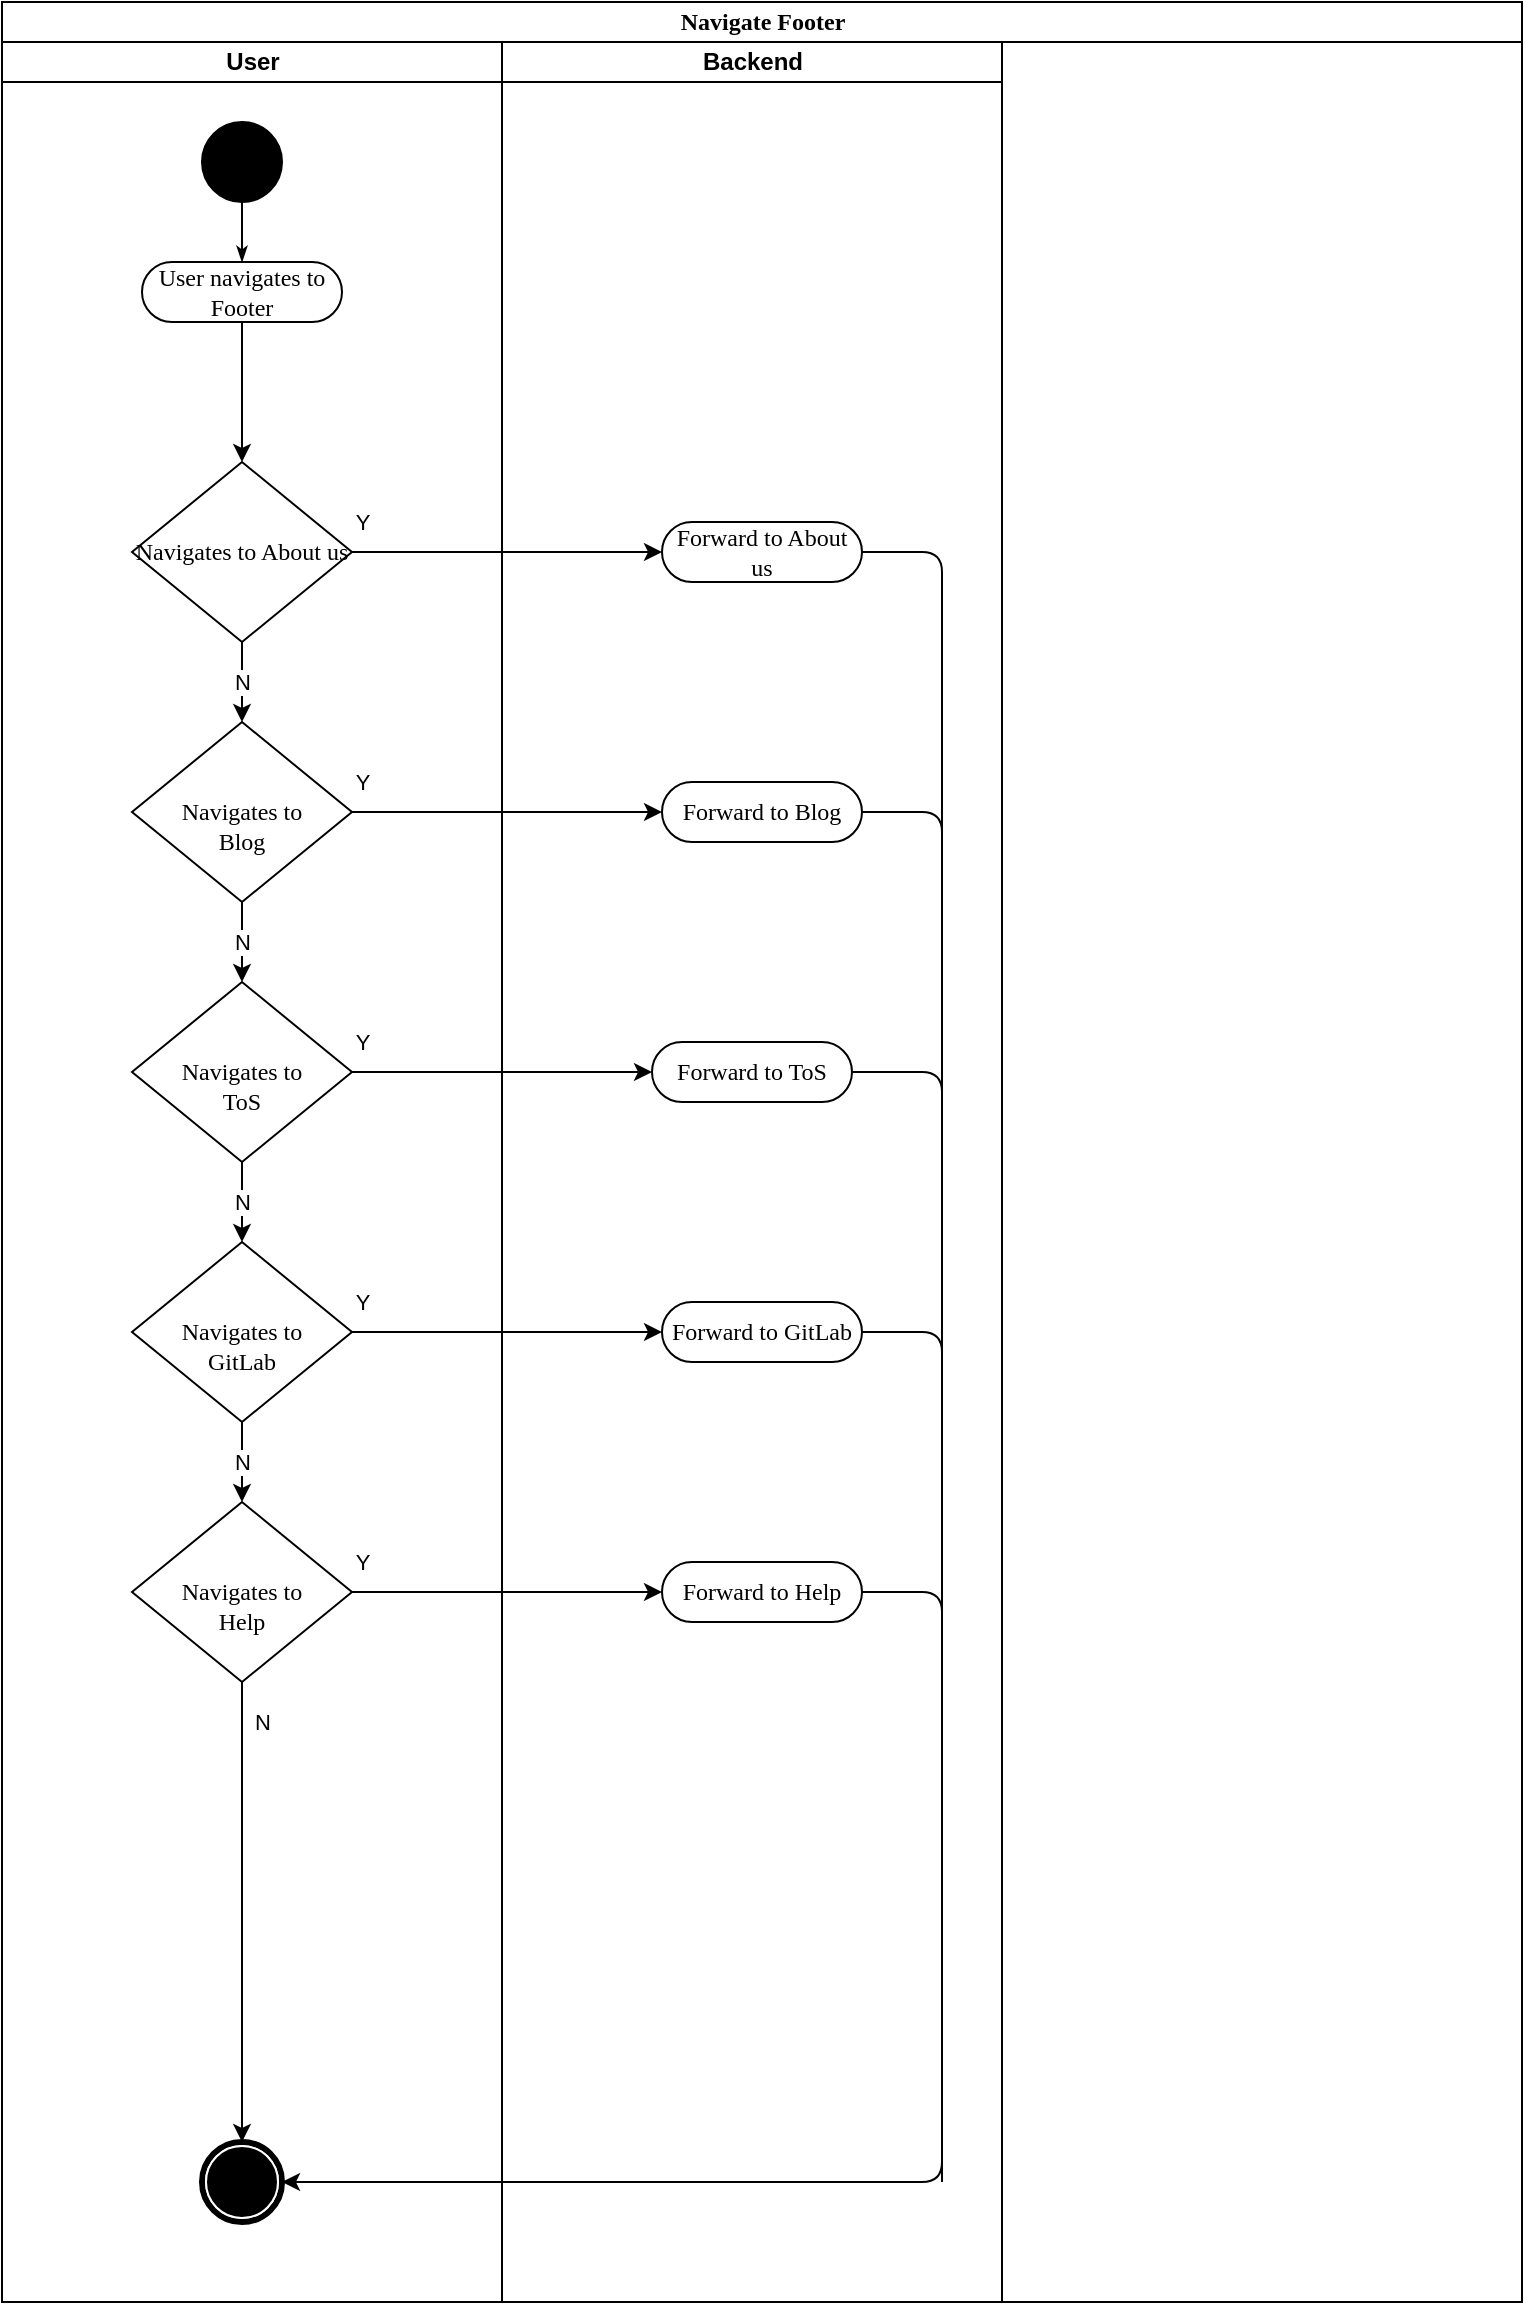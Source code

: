 <mxfile version="13.0.1" type="device"><diagram name="Page-1" id="0783ab3e-0a74-02c8-0abd-f7b4e66b4bec"><mxGraphModel dx="1673" dy="941" grid="1" gridSize="10" guides="1" tooltips="1" connect="1" arrows="1" fold="1" page="1" pageScale="1" pageWidth="850" pageHeight="1100" background="#ffffff" math="0" shadow="0"><root><mxCell id="0"/><mxCell id="1" parent="0"/><mxCell id="1c1d494c118603dd-1" value="Navigate Footer" style="swimlane;html=1;childLayout=stackLayout;startSize=20;rounded=0;shadow=0;comic=0;labelBackgroundColor=none;strokeColor=#000000;strokeWidth=1;fillColor=#ffffff;fontFamily=Verdana;fontSize=12;fontColor=#000000;align=center;" parent="1" vertex="1"><mxGeometry x="40" y="20" width="760" height="1150" as="geometry"/></mxCell><mxCell id="1c1d494c118603dd-2" value="User" style="swimlane;html=1;startSize=20;" parent="1c1d494c118603dd-1" vertex="1"><mxGeometry y="20" width="250" height="1130" as="geometry"/></mxCell><mxCell id="7w4EvQKJqzNer5C1yw6h-39" value="N" style="edgeStyle=orthogonalEdgeStyle;rounded=0;orthogonalLoop=1;jettySize=auto;html=1;entryX=0.5;entryY=0;entryDx=0;entryDy=0;exitX=0.5;exitY=1;exitDx=0;exitDy=0;" edge="1" parent="1c1d494c118603dd-2" source="7w4EvQKJqzNer5C1yw6h-7" target="60571a20871a0731-5"><mxGeometry x="-0.826" y="10" relative="1" as="geometry"><mxPoint x="119.83" y="830.0" as="sourcePoint"/><mxPoint x="119.83" y="870.0" as="targetPoint"/><mxPoint as="offset"/></mxGeometry></mxCell><mxCell id="60571a20871a0731-4" value="" style="ellipse;whiteSpace=wrap;html=1;rounded=0;shadow=0;comic=0;labelBackgroundColor=none;strokeColor=#000000;strokeWidth=1;fillColor=#000000;fontFamily=Verdana;fontSize=12;fontColor=#000000;align=center;" parent="1c1d494c118603dd-2" vertex="1"><mxGeometry x="100" y="40" width="40" height="40" as="geometry"/></mxCell><mxCell id="60571a20871a0731-8" value="User navigates to Footer" style="rounded=1;whiteSpace=wrap;html=1;shadow=0;comic=0;labelBackgroundColor=none;strokeColor=#000000;strokeWidth=1;fillColor=#ffffff;fontFamily=Verdana;fontSize=12;fontColor=#000000;align=center;arcSize=50;" parent="1c1d494c118603dd-2" vertex="1"><mxGeometry x="70" y="110" width="100" height="30" as="geometry"/></mxCell><mxCell id="1c1d494c118603dd-27" style="edgeStyle=orthogonalEdgeStyle;rounded=0;html=1;labelBackgroundColor=none;startArrow=none;startFill=0;startSize=5;endArrow=classicThin;endFill=1;endSize=5;jettySize=auto;orthogonalLoop=1;strokeColor=#000000;strokeWidth=1;fontFamily=Verdana;fontSize=12;fontColor=#000000;" parent="1c1d494c118603dd-2" source="60571a20871a0731-4" target="60571a20871a0731-8" edge="1"><mxGeometry relative="1" as="geometry"/></mxCell><mxCell id="7w4EvQKJqzNer5C1yw6h-8" value="N" style="edgeStyle=orthogonalEdgeStyle;rounded=0;orthogonalLoop=1;jettySize=auto;html=1;" edge="1" parent="1c1d494c118603dd-2" source="7w4EvQKJqzNer5C1yw6h-2" target="7w4EvQKJqzNer5C1yw6h-4"><mxGeometry relative="1" as="geometry"/></mxCell><mxCell id="7w4EvQKJqzNer5C1yw6h-2" value="&#10;&#10;&lt;!--StartFragment--&gt;&lt;span style=&quot;font-family: Verdana; font-size: 12px; font-style: normal; font-variant-ligatures: normal; font-variant-caps: normal; font-weight: 400; letter-spacing: normal; orphans: 2; text-align: center; text-indent: 0px; text-transform: none; widows: 2; word-spacing: 0px; -webkit-text-stroke-width: 0px; text-decoration-style: initial; text-decoration-color: initial; float: none; display: inline !important;&quot;&gt;Navigates to About us&lt;/span&gt;&lt;!--EndFragment--&gt;&#10;&#10;" style="rhombus;whiteSpace=wrap;html=1;" vertex="1" parent="1c1d494c118603dd-2"><mxGeometry x="65" y="210" width="110" height="90" as="geometry"/></mxCell><mxCell id="7w4EvQKJqzNer5C1yw6h-11" value="N" style="edgeStyle=orthogonalEdgeStyle;rounded=0;orthogonalLoop=1;jettySize=auto;html=1;" edge="1" parent="1c1d494c118603dd-2" source="7w4EvQKJqzNer5C1yw6h-6" target="7w4EvQKJqzNer5C1yw6h-7"><mxGeometry relative="1" as="geometry"/></mxCell><mxCell id="7w4EvQKJqzNer5C1yw6h-10" value="N" style="edgeStyle=orthogonalEdgeStyle;rounded=0;orthogonalLoop=1;jettySize=auto;html=1;" edge="1" parent="1c1d494c118603dd-2" source="7w4EvQKJqzNer5C1yw6h-5" target="7w4EvQKJqzNer5C1yw6h-6"><mxGeometry relative="1" as="geometry"/></mxCell><mxCell id="7w4EvQKJqzNer5C1yw6h-5" value="&lt;br&gt;&lt;span style=&quot;font-family: &amp;#34;verdana&amp;#34; ; font-size: 12px ; font-style: normal ; font-weight: 400 ; letter-spacing: normal ; text-align: center ; text-indent: 0px ; text-transform: none ; word-spacing: 0px ; float: none ; display: inline&quot;&gt;Navigates to &lt;br&gt;ToS&lt;br&gt;&lt;/span&gt;" style="rhombus;whiteSpace=wrap;html=1;" vertex="1" parent="1c1d494c118603dd-2"><mxGeometry x="65" y="470" width="110" height="90" as="geometry"/></mxCell><mxCell id="7w4EvQKJqzNer5C1yw6h-6" value="&lt;br&gt;&lt;span style=&quot;font-family: &amp;#34;verdana&amp;#34; ; font-size: 12px ; font-style: normal ; font-weight: 400 ; letter-spacing: normal ; text-align: center ; text-indent: 0px ; text-transform: none ; word-spacing: 0px ; float: none ; display: inline&quot;&gt;Navigates to &lt;br&gt;GitLab&lt;br&gt;&lt;/span&gt;" style="rhombus;whiteSpace=wrap;html=1;" vertex="1" parent="1c1d494c118603dd-2"><mxGeometry x="65" y="600" width="110" height="90" as="geometry"/></mxCell><mxCell id="PPhw1F0JAjPe-FE9N-6T-16" value="" style="endArrow=classic;html=1;exitX=0.5;exitY=1;exitDx=0;exitDy=0;entryX=0.5;entryY=0;entryDx=0;entryDy=0;" parent="1c1d494c118603dd-2" source="60571a20871a0731-8" target="7w4EvQKJqzNer5C1yw6h-2" edge="1"><mxGeometry width="50" height="50" relative="1" as="geometry"><mxPoint x="120" y="270" as="sourcePoint"/><mxPoint x="330" y="315" as="targetPoint"/><Array as="points"/></mxGeometry></mxCell><mxCell id="7w4EvQKJqzNer5C1yw6h-9" value="N" style="edgeStyle=orthogonalEdgeStyle;rounded=0;orthogonalLoop=1;jettySize=auto;html=1;" edge="1" parent="1c1d494c118603dd-2" source="7w4EvQKJqzNer5C1yw6h-4" target="7w4EvQKJqzNer5C1yw6h-5"><mxGeometry relative="1" as="geometry"/></mxCell><mxCell id="7w4EvQKJqzNer5C1yw6h-4" value="&lt;br&gt;&lt;span style=&quot;font-family: &amp;#34;verdana&amp;#34; ; font-size: 12px ; font-style: normal ; font-weight: 400 ; letter-spacing: normal ; text-align: center ; text-indent: 0px ; text-transform: none ; word-spacing: 0px ; float: none ; display: inline&quot;&gt;Navigates to &lt;br&gt;Blog&lt;/span&gt;" style="rhombus;whiteSpace=wrap;html=1;" vertex="1" parent="1c1d494c118603dd-2"><mxGeometry x="65" y="340" width="110" height="90" as="geometry"/></mxCell><mxCell id="7w4EvQKJqzNer5C1yw6h-7" value="&lt;br&gt;&lt;span style=&quot;font-family: &amp;#34;verdana&amp;#34; ; font-size: 12px ; font-style: normal ; font-weight: 400 ; letter-spacing: normal ; text-align: center ; text-indent: 0px ; text-transform: none ; word-spacing: 0px ; float: none ; display: inline&quot;&gt;Navigates to &lt;br&gt;Help&lt;br&gt;&lt;/span&gt;" style="rhombus;whiteSpace=wrap;html=1;" vertex="1" parent="1c1d494c118603dd-2"><mxGeometry x="65" y="730" width="110" height="90" as="geometry"/></mxCell><mxCell id="60571a20871a0731-5" value="" style="shape=mxgraph.bpmn.shape;html=1;verticalLabelPosition=bottom;labelBackgroundColor=#ffffff;verticalAlign=top;perimeter=ellipsePerimeter;outline=end;symbol=terminate;rounded=0;shadow=0;comic=0;strokeColor=#000000;strokeWidth=1;fillColor=#ffffff;fontFamily=Verdana;fontSize=12;fontColor=#000000;align=center;" parent="1c1d494c118603dd-2" vertex="1"><mxGeometry x="100" y="1050" width="40" height="40" as="geometry"/></mxCell><mxCell id="1c1d494c118603dd-4" value="Backend" style="swimlane;html=1;startSize=20;" parent="1c1d494c118603dd-1" vertex="1"><mxGeometry x="250" y="20" width="250" height="1130" as="geometry"/></mxCell><mxCell id="7w4EvQKJqzNer5C1yw6h-15" value="Forward to GitLab" style="rounded=1;whiteSpace=wrap;html=1;shadow=0;comic=0;labelBackgroundColor=none;strokeColor=#000000;strokeWidth=1;fillColor=#ffffff;fontFamily=Verdana;fontSize=12;fontColor=#000000;align=center;arcSize=50;" vertex="1" parent="1c1d494c118603dd-4"><mxGeometry x="80" y="630" width="100" height="30" as="geometry"/></mxCell><mxCell id="7w4EvQKJqzNer5C1yw6h-14" value="Forward to Blog" style="rounded=1;whiteSpace=wrap;html=1;shadow=0;comic=0;labelBackgroundColor=none;strokeColor=#000000;strokeWidth=1;fillColor=#ffffff;fontFamily=Verdana;fontSize=12;fontColor=#000000;align=center;arcSize=50;" vertex="1" parent="1c1d494c118603dd-4"><mxGeometry x="80" y="370" width="100" height="30" as="geometry"/></mxCell><mxCell id="7w4EvQKJqzNer5C1yw6h-17" value="Forward to About us" style="rounded=1;whiteSpace=wrap;html=1;shadow=0;comic=0;labelBackgroundColor=none;strokeColor=#000000;strokeWidth=1;fillColor=#ffffff;fontFamily=Verdana;fontSize=12;fontColor=#000000;align=center;arcSize=50;" vertex="1" parent="1c1d494c118603dd-4"><mxGeometry x="80" y="240" width="100" height="30" as="geometry"/></mxCell><mxCell id="7w4EvQKJqzNer5C1yw6h-16" value="Forward to Help" style="rounded=1;whiteSpace=wrap;html=1;shadow=0;comic=0;labelBackgroundColor=none;strokeColor=#000000;strokeWidth=1;fillColor=#ffffff;fontFamily=Verdana;fontSize=12;fontColor=#000000;align=center;arcSize=50;" vertex="1" parent="1c1d494c118603dd-4"><mxGeometry x="80" y="760" width="100" height="30" as="geometry"/></mxCell><mxCell id="7w4EvQKJqzNer5C1yw6h-18" value="Forward to ToS" style="rounded=1;whiteSpace=wrap;html=1;shadow=0;comic=0;labelBackgroundColor=none;strokeColor=#000000;strokeWidth=1;fillColor=#ffffff;fontFamily=Verdana;fontSize=12;fontColor=#000000;align=center;arcSize=50;" vertex="1" parent="1c1d494c118603dd-4"><mxGeometry x="75" y="500" width="100" height="30" as="geometry"/></mxCell><mxCell id="7w4EvQKJqzNer5C1yw6h-13" value="Y" style="edgeStyle=orthogonalEdgeStyle;rounded=0;orthogonalLoop=1;jettySize=auto;html=1;entryX=0;entryY=0.5;entryDx=0;entryDy=0;" edge="1" parent="1c1d494c118603dd-1" source="7w4EvQKJqzNer5C1yw6h-2" target="7w4EvQKJqzNer5C1yw6h-17"><mxGeometry x="-0.935" y="15" relative="1" as="geometry"><mxPoint x="255" y="275" as="targetPoint"/><mxPoint as="offset"/></mxGeometry></mxCell><mxCell id="7w4EvQKJqzNer5C1yw6h-35" value="Y" style="edgeStyle=orthogonalEdgeStyle;rounded=0;orthogonalLoop=1;jettySize=auto;html=1;exitX=1;exitY=0.5;exitDx=0;exitDy=0;entryX=0;entryY=0.5;entryDx=0;entryDy=0;" edge="1" parent="1c1d494c118603dd-1" source="7w4EvQKJqzNer5C1yw6h-4" target="7w4EvQKJqzNer5C1yw6h-14"><mxGeometry x="-0.935" y="15" relative="1" as="geometry"><mxPoint x="185" y="285.0" as="sourcePoint"/><mxPoint x="280" y="405" as="targetPoint"/><mxPoint as="offset"/></mxGeometry></mxCell><mxCell id="7w4EvQKJqzNer5C1yw6h-36" value="Y" style="edgeStyle=orthogonalEdgeStyle;rounded=0;orthogonalLoop=1;jettySize=auto;html=1;entryX=0;entryY=0.5;entryDx=0;entryDy=0;exitX=1;exitY=0.5;exitDx=0;exitDy=0;" edge="1" parent="1c1d494c118603dd-1" source="7w4EvQKJqzNer5C1yw6h-5" target="7w4EvQKJqzNer5C1yw6h-18"><mxGeometry x="-0.935" y="15" relative="1" as="geometry"><mxPoint x="195" y="295.0" as="sourcePoint"/><mxPoint x="350" y="295.0" as="targetPoint"/><mxPoint as="offset"/></mxGeometry></mxCell><mxCell id="7w4EvQKJqzNer5C1yw6h-37" value="Y" style="edgeStyle=orthogonalEdgeStyle;rounded=0;orthogonalLoop=1;jettySize=auto;html=1;entryX=0;entryY=0.5;entryDx=0;entryDy=0;exitX=1;exitY=0.5;exitDx=0;exitDy=0;" edge="1" parent="1c1d494c118603dd-1" source="7w4EvQKJqzNer5C1yw6h-6" target="7w4EvQKJqzNer5C1yw6h-15"><mxGeometry x="-0.935" y="15" relative="1" as="geometry"><mxPoint x="205" y="305.0" as="sourcePoint"/><mxPoint x="360" y="305.0" as="targetPoint"/><mxPoint as="offset"/></mxGeometry></mxCell><mxCell id="7w4EvQKJqzNer5C1yw6h-38" value="Y" style="edgeStyle=orthogonalEdgeStyle;rounded=0;orthogonalLoop=1;jettySize=auto;html=1;entryX=0;entryY=0.5;entryDx=0;entryDy=0;exitX=1;exitY=0.5;exitDx=0;exitDy=0;" edge="1" parent="1c1d494c118603dd-1" source="7w4EvQKJqzNer5C1yw6h-7" target="7w4EvQKJqzNer5C1yw6h-16"><mxGeometry x="-0.935" y="15" relative="1" as="geometry"><mxPoint x="215" y="315.0" as="sourcePoint"/><mxPoint x="370" y="315.0" as="targetPoint"/><mxPoint as="offset"/></mxGeometry></mxCell><mxCell id="7w4EvQKJqzNer5C1yw6h-40" value="" style="endArrow=classic;html=1;fontColor=none;exitX=1;exitY=0.5;exitDx=0;exitDy=0;entryX=1;entryY=0.5;entryDx=0;entryDy=0;" edge="1" parent="1c1d494c118603dd-1" source="7w4EvQKJqzNer5C1yw6h-16" target="60571a20871a0731-5"><mxGeometry width="50" height="50" relative="1" as="geometry"><mxPoint x="260" y="650" as="sourcePoint"/><mxPoint x="390" y="960" as="targetPoint"/><Array as="points"><mxPoint x="470" y="795"/><mxPoint x="470" y="1090"/></Array></mxGeometry></mxCell><mxCell id="7w4EvQKJqzNer5C1yw6h-42" value="" style="endArrow=none;html=1;fontColor=none;exitX=1;exitY=0.5;exitDx=0;exitDy=0;" edge="1" parent="1" source="7w4EvQKJqzNer5C1yw6h-14"><mxGeometry width="50" height="50" relative="1" as="geometry"><mxPoint x="320" y="830" as="sourcePoint"/><mxPoint x="510" y="840" as="targetPoint"/><Array as="points"><mxPoint x="510" y="425"/></Array></mxGeometry></mxCell><mxCell id="7w4EvQKJqzNer5C1yw6h-43" value="" style="endArrow=none;html=1;fontColor=none;exitX=1;exitY=0.5;exitDx=0;exitDy=0;" edge="1" parent="1" source="7w4EvQKJqzNer5C1yw6h-18"><mxGeometry width="50" height="50" relative="1" as="geometry"><mxPoint x="480" y="435.0" as="sourcePoint"/><mxPoint x="510" y="1100" as="targetPoint"/><Array as="points"><mxPoint x="510" y="555"/></Array></mxGeometry></mxCell><mxCell id="7w4EvQKJqzNer5C1yw6h-44" value="" style="endArrow=none;html=1;fontColor=none;exitX=1;exitY=0.5;exitDx=0;exitDy=0;" edge="1" parent="1" source="7w4EvQKJqzNer5C1yw6h-15"><mxGeometry width="50" height="50" relative="1" as="geometry"><mxPoint x="490" y="445.0" as="sourcePoint"/><mxPoint x="510" y="1110" as="targetPoint"/><Array as="points"><mxPoint x="510" y="685"/></Array></mxGeometry></mxCell><mxCell id="7w4EvQKJqzNer5C1yw6h-45" value="" style="endArrow=none;html=1;fontColor=none;exitX=1;exitY=0.5;exitDx=0;exitDy=0;" edge="1" parent="1" source="7w4EvQKJqzNer5C1yw6h-17"><mxGeometry width="50" height="50" relative="1" as="geometry"><mxPoint x="500" y="455.0" as="sourcePoint"/><mxPoint x="510" y="880" as="targetPoint"/><Array as="points"><mxPoint x="510" y="295"/></Array></mxGeometry></mxCell></root></mxGraphModel></diagram></mxfile>